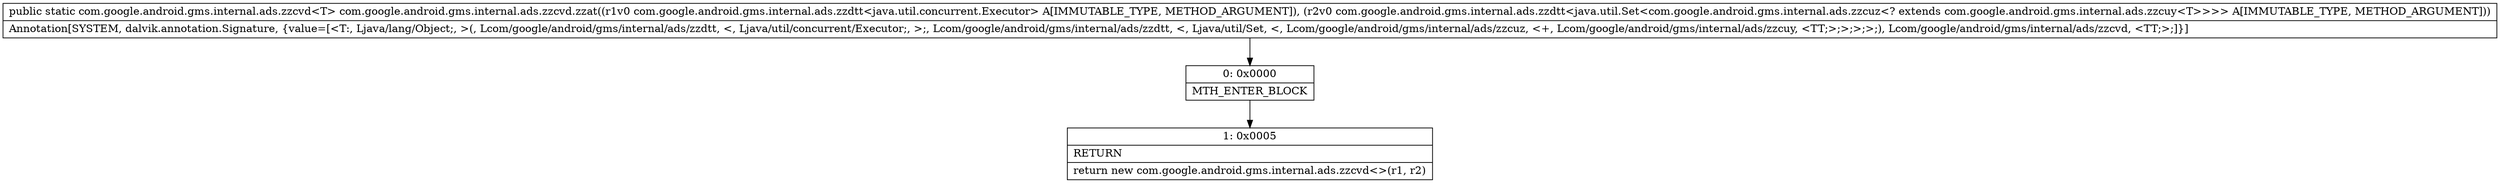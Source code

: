 digraph "CFG forcom.google.android.gms.internal.ads.zzcvd.zzat(Lcom\/google\/android\/gms\/internal\/ads\/zzdtt;Lcom\/google\/android\/gms\/internal\/ads\/zzdtt;)Lcom\/google\/android\/gms\/internal\/ads\/zzcvd;" {
Node_0 [shape=record,label="{0\:\ 0x0000|MTH_ENTER_BLOCK\l}"];
Node_1 [shape=record,label="{1\:\ 0x0005|RETURN\l|return new com.google.android.gms.internal.ads.zzcvd\<\>(r1, r2)\l}"];
MethodNode[shape=record,label="{public static com.google.android.gms.internal.ads.zzcvd\<T\> com.google.android.gms.internal.ads.zzcvd.zzat((r1v0 com.google.android.gms.internal.ads.zzdtt\<java.util.concurrent.Executor\> A[IMMUTABLE_TYPE, METHOD_ARGUMENT]), (r2v0 com.google.android.gms.internal.ads.zzdtt\<java.util.Set\<com.google.android.gms.internal.ads.zzcuz\<? extends com.google.android.gms.internal.ads.zzcuy\<T\>\>\>\> A[IMMUTABLE_TYPE, METHOD_ARGUMENT]))  | Annotation[SYSTEM, dalvik.annotation.Signature, \{value=[\<T:, Ljava\/lang\/Object;, \>(, Lcom\/google\/android\/gms\/internal\/ads\/zzdtt, \<, Ljava\/util\/concurrent\/Executor;, \>;, Lcom\/google\/android\/gms\/internal\/ads\/zzdtt, \<, Ljava\/util\/Set, \<, Lcom\/google\/android\/gms\/internal\/ads\/zzcuz, \<+, Lcom\/google\/android\/gms\/internal\/ads\/zzcuy, \<TT;\>;\>;\>;\>;), Lcom\/google\/android\/gms\/internal\/ads\/zzcvd, \<TT;\>;]\}]\l}"];
MethodNode -> Node_0;
Node_0 -> Node_1;
}

